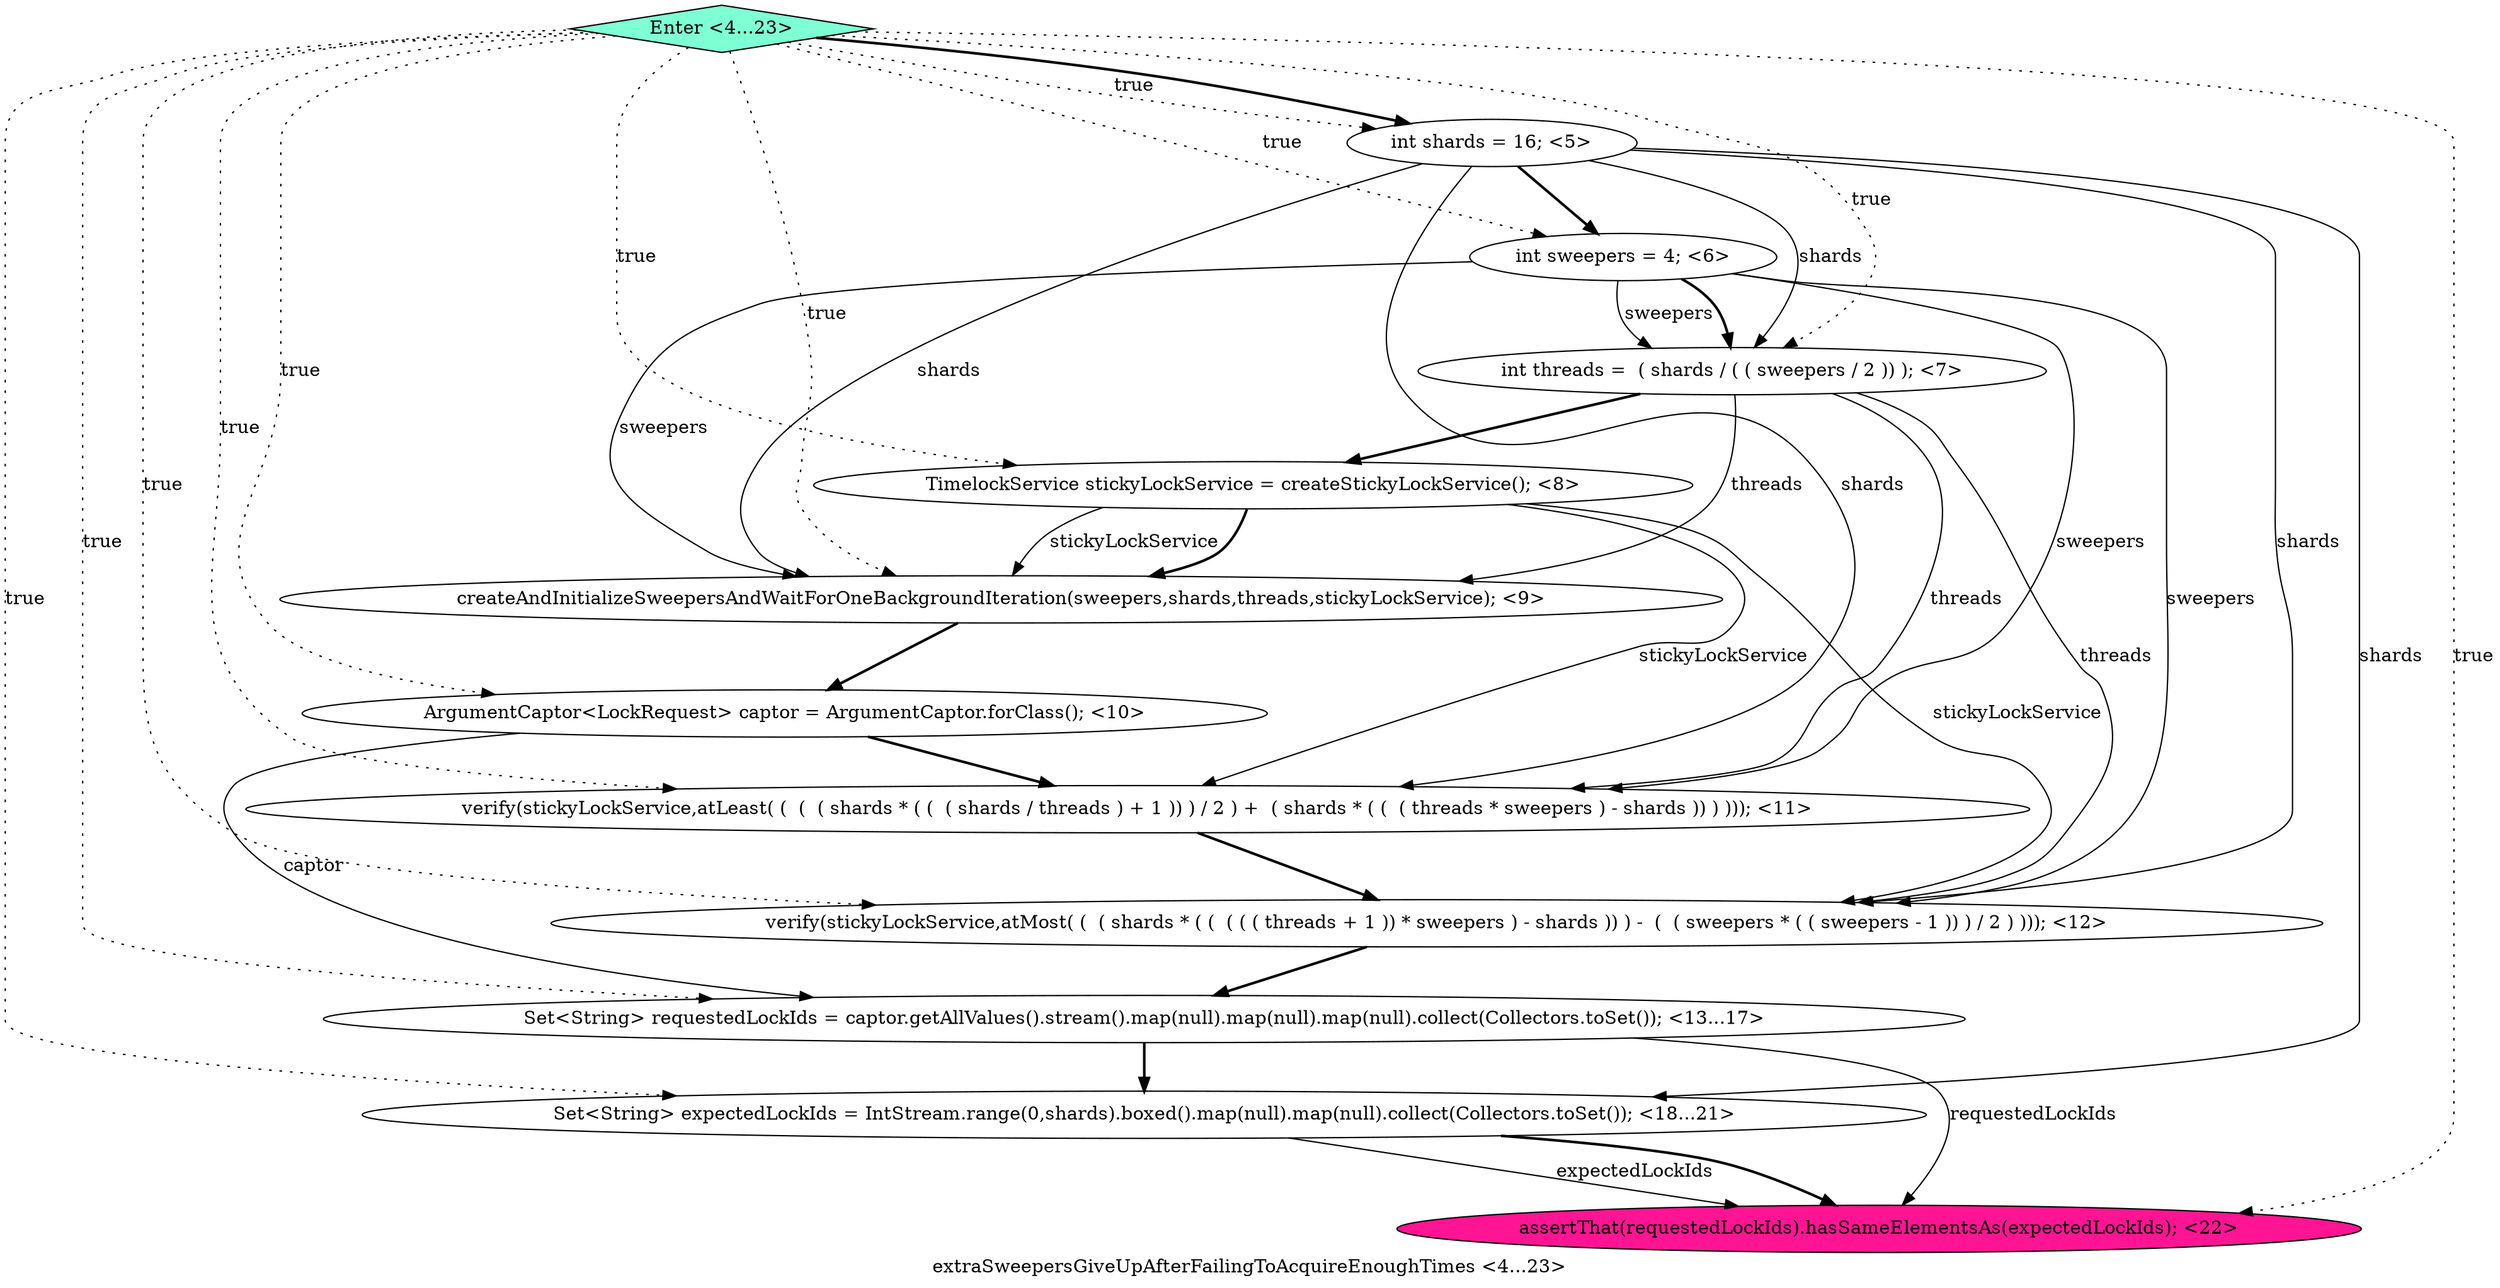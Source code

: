 digraph PDG {
label = "extraSweepersGiveUpAfterFailingToAcquireEnoughTimes <4...23>";
0.2 [style = filled, label = "int threads =  ( shards / ( ( sweepers / 2 )) ); <7>", fillcolor = white, shape = ellipse];
0.9 [style = filled, label = "Set<String> expectedLockIds = IntStream.range(0,shards).boxed().map(null).map(null).collect(Collectors.toSet()); <18...21>", fillcolor = white, shape = ellipse];
0.11 [style = filled, label = "Enter <4...23>", fillcolor = aquamarine, shape = diamond];
0.3 [style = filled, label = "TimelockService stickyLockService = createStickyLockService(); <8>", fillcolor = white, shape = ellipse];
0.7 [style = filled, label = "verify(stickyLockService,atMost( (  ( shards * ( (  ( ( ( threads + 1 )) * sweepers ) - shards )) ) -  (  ( sweepers * ( ( sweepers - 1 )) ) / 2 ) ))); <12>", fillcolor = white, shape = ellipse];
0.0 [style = filled, label = "int shards = 16; <5>", fillcolor = white, shape = ellipse];
0.1 [style = filled, label = "int sweepers = 4; <6>", fillcolor = white, shape = ellipse];
0.10 [style = filled, label = "assertThat(requestedLockIds).hasSameElementsAs(expectedLockIds); <22>", fillcolor = deeppink, shape = ellipse];
0.4 [style = filled, label = "createAndInitializeSweepersAndWaitForOneBackgroundIteration(sweepers,shards,threads,stickyLockService); <9>", fillcolor = white, shape = ellipse];
0.5 [style = filled, label = "ArgumentCaptor<LockRequest> captor = ArgumentCaptor.forClass(); <10>", fillcolor = white, shape = ellipse];
0.8 [style = filled, label = "Set<String> requestedLockIds = captor.getAllValues().stream().map(null).map(null).map(null).collect(Collectors.toSet()); <13...17>", fillcolor = white, shape = ellipse];
0.6 [style = filled, label = "verify(stickyLockService,atLeast( (  (  ( shards * ( (  ( shards / threads ) + 1 )) ) / 2 ) +  ( shards * ( (  ( threads * sweepers ) - shards )) ) ))); <11>", fillcolor = white, shape = ellipse];
0.0 -> 0.1 [style = bold, label=""];
0.0 -> 0.2 [style = solid, label="shards"];
0.0 -> 0.4 [style = solid, label="shards"];
0.0 -> 0.6 [style = solid, label="shards"];
0.0 -> 0.7 [style = solid, label="shards"];
0.0 -> 0.9 [style = solid, label="shards"];
0.1 -> 0.2 [style = solid, label="sweepers"];
0.1 -> 0.2 [style = bold, label=""];
0.1 -> 0.4 [style = solid, label="sweepers"];
0.1 -> 0.6 [style = solid, label="sweepers"];
0.1 -> 0.7 [style = solid, label="sweepers"];
0.2 -> 0.3 [style = bold, label=""];
0.2 -> 0.4 [style = solid, label="threads"];
0.2 -> 0.6 [style = solid, label="threads"];
0.2 -> 0.7 [style = solid, label="threads"];
0.3 -> 0.4 [style = solid, label="stickyLockService"];
0.3 -> 0.4 [style = bold, label=""];
0.3 -> 0.6 [style = solid, label="stickyLockService"];
0.3 -> 0.7 [style = solid, label="stickyLockService"];
0.4 -> 0.5 [style = bold, label=""];
0.5 -> 0.6 [style = bold, label=""];
0.5 -> 0.8 [style = solid, label="captor"];
0.6 -> 0.7 [style = bold, label=""];
0.7 -> 0.8 [style = bold, label=""];
0.8 -> 0.9 [style = bold, label=""];
0.8 -> 0.10 [style = solid, label="requestedLockIds"];
0.9 -> 0.10 [style = solid, label="expectedLockIds"];
0.9 -> 0.10 [style = bold, label=""];
0.11 -> 0.0 [style = dotted, label="true"];
0.11 -> 0.0 [style = bold, label=""];
0.11 -> 0.1 [style = dotted, label="true"];
0.11 -> 0.2 [style = dotted, label="true"];
0.11 -> 0.3 [style = dotted, label="true"];
0.11 -> 0.4 [style = dotted, label="true"];
0.11 -> 0.5 [style = dotted, label="true"];
0.11 -> 0.6 [style = dotted, label="true"];
0.11 -> 0.7 [style = dotted, label="true"];
0.11 -> 0.8 [style = dotted, label="true"];
0.11 -> 0.9 [style = dotted, label="true"];
0.11 -> 0.10 [style = dotted, label="true"];
}
